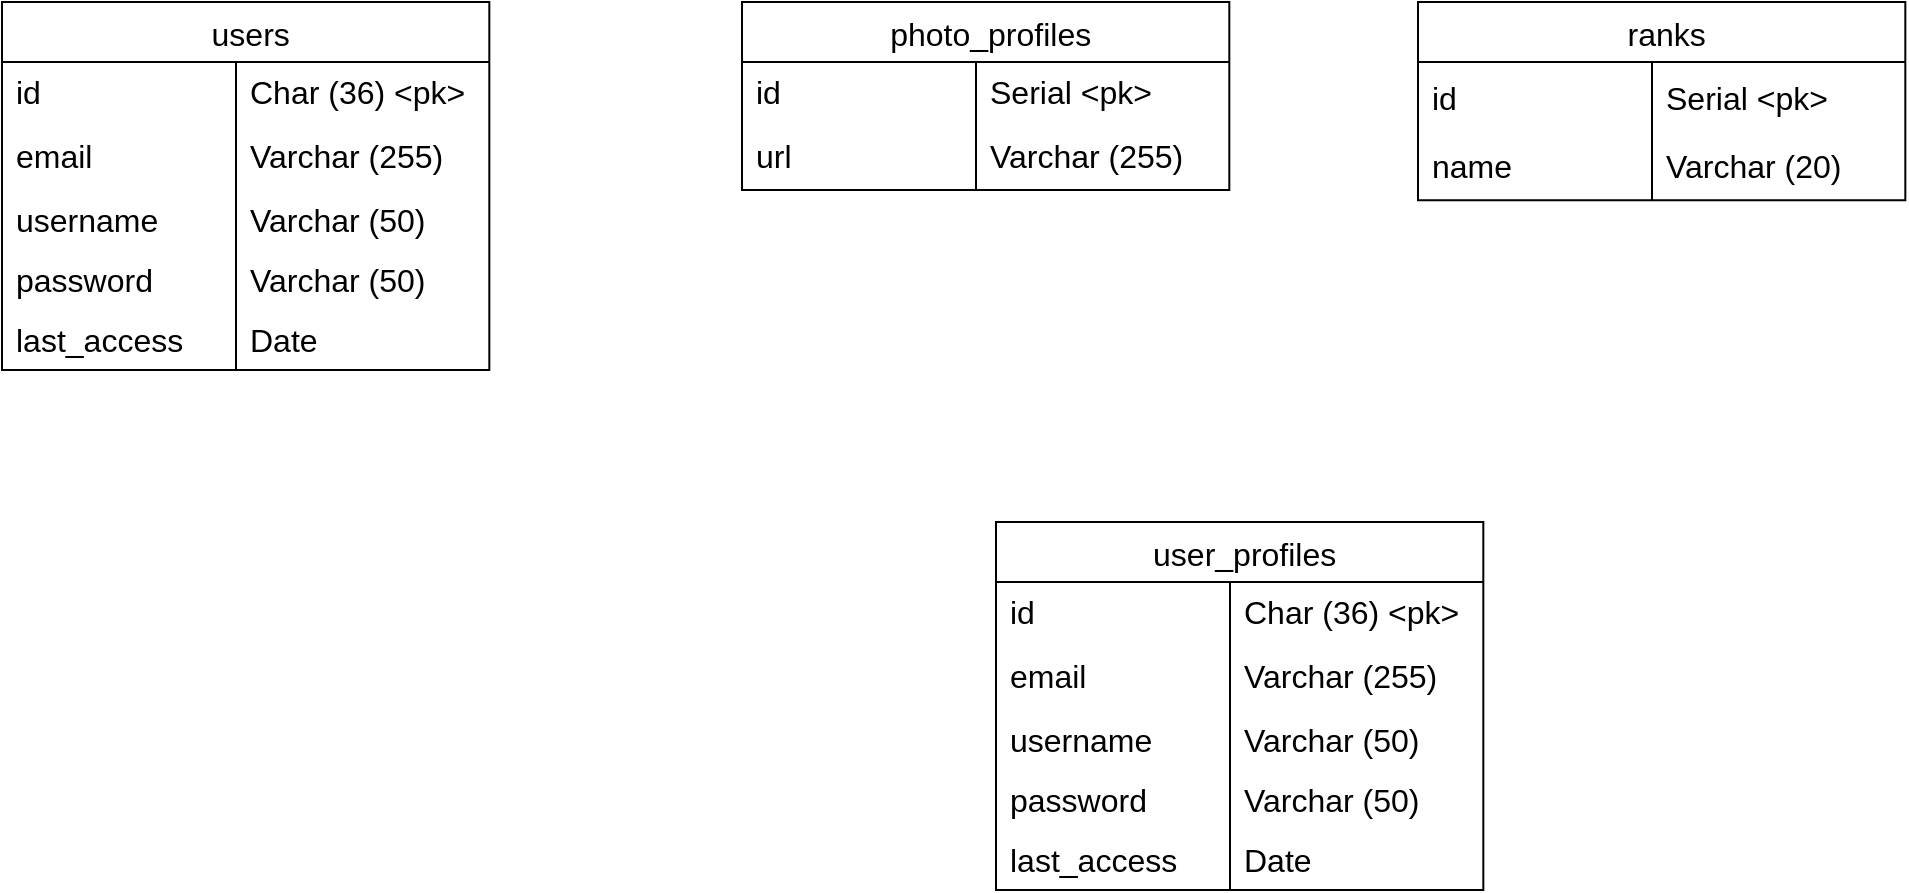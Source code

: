 <mxfile version="24.6.1" type="device">
  <diagram name="Page-1" id="7Mqfg_bxXqhWX72KI_2e">
    <mxGraphModel dx="563" dy="539" grid="0" gridSize="10" guides="1" tooltips="1" connect="1" arrows="1" fold="1" page="0" pageScale="1" pageWidth="850" pageHeight="1100" math="0" shadow="0">
      <root>
        <mxCell id="0" />
        <mxCell id="1" parent="0" />
        <mxCell id="OVSGyhTKLnl2VsEcJ1_h-14" value="users" style="shape=table;startSize=30;container=1;collapsible=0;childLayout=tableLayout;fixedRows=1;rowLines=0;fontStyle=0;strokeColor=default;fontSize=16;align=center;verticalAlign=middle;spacingLeft=5;" vertex="1" parent="1">
          <mxGeometry x="1042" y="511" width="243.658" height="184" as="geometry" />
        </mxCell>
        <mxCell id="OVSGyhTKLnl2VsEcJ1_h-15" value="" style="shape=tableRow;horizontal=0;startSize=0;swimlaneHead=0;swimlaneBody=0;top=0;left=0;bottom=0;right=0;collapsible=0;dropTarget=0;fillColor=none;points=[[0,0.5],[1,0.5]];portConstraint=eastwest;strokeColor=inherit;fontSize=16;align=left;verticalAlign=middle;spacingLeft=5;" vertex="1" parent="OVSGyhTKLnl2VsEcJ1_h-14">
          <mxGeometry y="30" width="243.658" height="30" as="geometry" />
        </mxCell>
        <mxCell id="OVSGyhTKLnl2VsEcJ1_h-16" value="id" style="shape=partialRectangle;html=1;whiteSpace=wrap;connectable=0;fillColor=none;top=0;left=0;bottom=0;right=0;overflow=hidden;pointerEvents=1;strokeColor=inherit;fontSize=16;align=left;verticalAlign=middle;spacingLeft=5;" vertex="1" parent="OVSGyhTKLnl2VsEcJ1_h-15">
          <mxGeometry width="117" height="30" as="geometry">
            <mxRectangle width="117" height="30" as="alternateBounds" />
          </mxGeometry>
        </mxCell>
        <mxCell id="OVSGyhTKLnl2VsEcJ1_h-17" value="Char (36) &amp;lt;pk&amp;gt;" style="shape=partialRectangle;html=1;whiteSpace=wrap;connectable=0;fillColor=none;top=0;left=0;bottom=0;right=0;align=left;spacingLeft=5;overflow=hidden;strokeColor=inherit;fontSize=16;verticalAlign=middle;" vertex="1" parent="OVSGyhTKLnl2VsEcJ1_h-15">
          <mxGeometry x="117" width="127" height="30" as="geometry">
            <mxRectangle width="127" height="30" as="alternateBounds" />
          </mxGeometry>
        </mxCell>
        <mxCell id="OVSGyhTKLnl2VsEcJ1_h-18" value="" style="shape=tableRow;horizontal=0;startSize=0;swimlaneHead=0;swimlaneBody=0;top=0;left=0;bottom=0;right=0;collapsible=0;dropTarget=0;fillColor=none;points=[[0,0.5],[1,0.5]];portConstraint=eastwest;strokeColor=inherit;fontSize=16;align=left;verticalAlign=middle;spacingLeft=5;" vertex="1" parent="OVSGyhTKLnl2VsEcJ1_h-14">
          <mxGeometry y="60" width="243.658" height="34" as="geometry" />
        </mxCell>
        <mxCell id="OVSGyhTKLnl2VsEcJ1_h-19" value="email" style="shape=partialRectangle;html=1;whiteSpace=wrap;connectable=0;fillColor=none;top=0;left=0;bottom=0;right=0;overflow=hidden;strokeColor=inherit;fontSize=16;align=left;verticalAlign=middle;spacingLeft=5;" vertex="1" parent="OVSGyhTKLnl2VsEcJ1_h-18">
          <mxGeometry width="117" height="34" as="geometry">
            <mxRectangle width="117" height="34" as="alternateBounds" />
          </mxGeometry>
        </mxCell>
        <mxCell id="OVSGyhTKLnl2VsEcJ1_h-20" value="Varchar (255)" style="shape=partialRectangle;html=1;whiteSpace=wrap;connectable=0;fillColor=none;top=0;left=0;bottom=0;right=0;align=left;spacingLeft=5;overflow=hidden;strokeColor=inherit;fontSize=16;verticalAlign=middle;" vertex="1" parent="OVSGyhTKLnl2VsEcJ1_h-18">
          <mxGeometry x="117" width="127" height="34" as="geometry">
            <mxRectangle width="127" height="34" as="alternateBounds" />
          </mxGeometry>
        </mxCell>
        <mxCell id="OVSGyhTKLnl2VsEcJ1_h-21" value="" style="shape=tableRow;horizontal=0;startSize=0;swimlaneHead=0;swimlaneBody=0;top=0;left=0;bottom=0;right=0;collapsible=0;dropTarget=0;fillColor=none;points=[[0,0.5],[1,0.5]];portConstraint=eastwest;strokeColor=inherit;fontSize=16;align=left;verticalAlign=middle;spacingLeft=5;" vertex="1" parent="OVSGyhTKLnl2VsEcJ1_h-14">
          <mxGeometry y="94" width="243.658" height="30" as="geometry" />
        </mxCell>
        <mxCell id="OVSGyhTKLnl2VsEcJ1_h-22" value="username" style="shape=partialRectangle;html=1;whiteSpace=wrap;connectable=0;fillColor=none;top=0;left=0;bottom=0;right=0;overflow=hidden;strokeColor=inherit;fontSize=16;align=left;verticalAlign=middle;spacingLeft=5;" vertex="1" parent="OVSGyhTKLnl2VsEcJ1_h-21">
          <mxGeometry width="117" height="30" as="geometry">
            <mxRectangle width="117" height="30" as="alternateBounds" />
          </mxGeometry>
        </mxCell>
        <mxCell id="OVSGyhTKLnl2VsEcJ1_h-23" value="Varchar (50)" style="shape=partialRectangle;html=1;whiteSpace=wrap;connectable=0;fillColor=none;top=0;left=0;bottom=0;right=0;align=left;spacingLeft=5;overflow=hidden;strokeColor=inherit;fontSize=16;verticalAlign=middle;" vertex="1" parent="OVSGyhTKLnl2VsEcJ1_h-21">
          <mxGeometry x="117" width="127" height="30" as="geometry">
            <mxRectangle width="127" height="30" as="alternateBounds" />
          </mxGeometry>
        </mxCell>
        <mxCell id="OVSGyhTKLnl2VsEcJ1_h-33" style="shape=tableRow;horizontal=0;startSize=0;swimlaneHead=0;swimlaneBody=0;top=0;left=0;bottom=0;right=0;collapsible=0;dropTarget=0;fillColor=none;points=[[0,0.5],[1,0.5]];portConstraint=eastwest;strokeColor=inherit;fontSize=16;align=left;verticalAlign=middle;spacingLeft=5;" vertex="1" parent="OVSGyhTKLnl2VsEcJ1_h-14">
          <mxGeometry y="124" width="243.658" height="30" as="geometry" />
        </mxCell>
        <mxCell id="OVSGyhTKLnl2VsEcJ1_h-34" value="password" style="shape=partialRectangle;html=1;whiteSpace=wrap;connectable=0;fillColor=none;top=0;left=0;bottom=0;right=0;overflow=hidden;strokeColor=inherit;fontSize=16;align=left;verticalAlign=middle;spacingLeft=5;" vertex="1" parent="OVSGyhTKLnl2VsEcJ1_h-33">
          <mxGeometry width="117" height="30" as="geometry">
            <mxRectangle width="117" height="30" as="alternateBounds" />
          </mxGeometry>
        </mxCell>
        <mxCell id="OVSGyhTKLnl2VsEcJ1_h-35" value="Varchar (50)" style="shape=partialRectangle;html=1;whiteSpace=wrap;connectable=0;fillColor=none;top=0;left=0;bottom=0;right=0;align=left;spacingLeft=5;overflow=hidden;strokeColor=inherit;fontSize=16;verticalAlign=middle;" vertex="1" parent="OVSGyhTKLnl2VsEcJ1_h-33">
          <mxGeometry x="117" width="127" height="30" as="geometry">
            <mxRectangle width="127" height="30" as="alternateBounds" />
          </mxGeometry>
        </mxCell>
        <mxCell id="OVSGyhTKLnl2VsEcJ1_h-36" style="shape=tableRow;horizontal=0;startSize=0;swimlaneHead=0;swimlaneBody=0;top=0;left=0;bottom=0;right=0;collapsible=0;dropTarget=0;fillColor=none;points=[[0,0.5],[1,0.5]];portConstraint=eastwest;strokeColor=inherit;fontSize=16;align=left;verticalAlign=middle;spacingLeft=5;" vertex="1" parent="OVSGyhTKLnl2VsEcJ1_h-14">
          <mxGeometry y="154" width="243.658" height="30" as="geometry" />
        </mxCell>
        <mxCell id="OVSGyhTKLnl2VsEcJ1_h-37" value="last_access" style="shape=partialRectangle;html=1;whiteSpace=wrap;connectable=0;fillColor=none;top=0;left=0;bottom=0;right=0;overflow=hidden;strokeColor=inherit;fontSize=16;align=left;verticalAlign=middle;spacingLeft=5;" vertex="1" parent="OVSGyhTKLnl2VsEcJ1_h-36">
          <mxGeometry width="117" height="30" as="geometry">
            <mxRectangle width="117" height="30" as="alternateBounds" />
          </mxGeometry>
        </mxCell>
        <mxCell id="OVSGyhTKLnl2VsEcJ1_h-38" value="Date" style="shape=partialRectangle;html=1;whiteSpace=wrap;connectable=0;fillColor=none;top=0;left=0;bottom=0;right=0;align=left;spacingLeft=5;overflow=hidden;strokeColor=inherit;fontSize=16;verticalAlign=middle;" vertex="1" parent="OVSGyhTKLnl2VsEcJ1_h-36">
          <mxGeometry x="117" width="127" height="30" as="geometry">
            <mxRectangle width="127" height="30" as="alternateBounds" />
          </mxGeometry>
        </mxCell>
        <mxCell id="OVSGyhTKLnl2VsEcJ1_h-39" value="photo_profiles" style="shape=table;startSize=30;container=1;collapsible=0;childLayout=tableLayout;fixedRows=1;rowLines=0;fontStyle=0;strokeColor=default;fontSize=16;align=center;verticalAlign=middle;spacingLeft=5;" vertex="1" parent="1">
          <mxGeometry x="1412" y="511" width="243.658" height="94" as="geometry" />
        </mxCell>
        <mxCell id="OVSGyhTKLnl2VsEcJ1_h-40" value="" style="shape=tableRow;horizontal=0;startSize=0;swimlaneHead=0;swimlaneBody=0;top=0;left=0;bottom=0;right=0;collapsible=0;dropTarget=0;fillColor=none;points=[[0,0.5],[1,0.5]];portConstraint=eastwest;strokeColor=inherit;fontSize=16;align=left;verticalAlign=middle;spacingLeft=5;" vertex="1" parent="OVSGyhTKLnl2VsEcJ1_h-39">
          <mxGeometry y="30" width="243.658" height="30" as="geometry" />
        </mxCell>
        <mxCell id="OVSGyhTKLnl2VsEcJ1_h-41" value="id" style="shape=partialRectangle;html=1;whiteSpace=wrap;connectable=0;fillColor=none;top=0;left=0;bottom=0;right=0;overflow=hidden;pointerEvents=1;strokeColor=inherit;fontSize=16;align=left;verticalAlign=middle;spacingLeft=5;" vertex="1" parent="OVSGyhTKLnl2VsEcJ1_h-40">
          <mxGeometry width="117" height="30" as="geometry">
            <mxRectangle width="117" height="30" as="alternateBounds" />
          </mxGeometry>
        </mxCell>
        <mxCell id="OVSGyhTKLnl2VsEcJ1_h-42" value="Serial &amp;lt;pk&amp;gt;" style="shape=partialRectangle;html=1;whiteSpace=wrap;connectable=0;fillColor=none;top=0;left=0;bottom=0;right=0;align=left;spacingLeft=5;overflow=hidden;strokeColor=inherit;fontSize=16;verticalAlign=middle;" vertex="1" parent="OVSGyhTKLnl2VsEcJ1_h-40">
          <mxGeometry x="117" width="127" height="30" as="geometry">
            <mxRectangle width="127" height="30" as="alternateBounds" />
          </mxGeometry>
        </mxCell>
        <mxCell id="OVSGyhTKLnl2VsEcJ1_h-43" value="" style="shape=tableRow;horizontal=0;startSize=0;swimlaneHead=0;swimlaneBody=0;top=0;left=0;bottom=0;right=0;collapsible=0;dropTarget=0;fillColor=none;points=[[0,0.5],[1,0.5]];portConstraint=eastwest;strokeColor=inherit;fontSize=16;align=left;verticalAlign=middle;spacingLeft=5;" vertex="1" parent="OVSGyhTKLnl2VsEcJ1_h-39">
          <mxGeometry y="60" width="243.658" height="34" as="geometry" />
        </mxCell>
        <mxCell id="OVSGyhTKLnl2VsEcJ1_h-44" value="url" style="shape=partialRectangle;html=1;whiteSpace=wrap;connectable=0;fillColor=none;top=0;left=0;bottom=0;right=0;overflow=hidden;strokeColor=inherit;fontSize=16;align=left;verticalAlign=middle;spacingLeft=5;" vertex="1" parent="OVSGyhTKLnl2VsEcJ1_h-43">
          <mxGeometry width="117" height="34" as="geometry">
            <mxRectangle width="117" height="34" as="alternateBounds" />
          </mxGeometry>
        </mxCell>
        <mxCell id="OVSGyhTKLnl2VsEcJ1_h-45" value="Varchar (255)" style="shape=partialRectangle;html=1;whiteSpace=wrap;connectable=0;fillColor=none;top=0;left=0;bottom=0;right=0;align=left;spacingLeft=5;overflow=hidden;strokeColor=inherit;fontSize=16;verticalAlign=middle;" vertex="1" parent="OVSGyhTKLnl2VsEcJ1_h-43">
          <mxGeometry x="117" width="127" height="34" as="geometry">
            <mxRectangle width="127" height="34" as="alternateBounds" />
          </mxGeometry>
        </mxCell>
        <mxCell id="OVSGyhTKLnl2VsEcJ1_h-55" value="ranks" style="shape=table;startSize=30;container=1;collapsible=0;childLayout=tableLayout;fixedRows=1;rowLines=0;fontStyle=0;strokeColor=default;fontSize=16;align=center;verticalAlign=middle;spacingLeft=5;" vertex="1" parent="1">
          <mxGeometry x="1750" y="511" width="243.658" height="99.077" as="geometry" />
        </mxCell>
        <mxCell id="OVSGyhTKLnl2VsEcJ1_h-56" value="" style="shape=tableRow;horizontal=0;startSize=0;swimlaneHead=0;swimlaneBody=0;top=0;left=0;bottom=0;right=0;collapsible=0;dropTarget=0;fillColor=none;points=[[0,0.5],[1,0.5]];portConstraint=eastwest;strokeColor=inherit;fontSize=16;align=left;verticalAlign=middle;spacingLeft=5;" vertex="1" parent="OVSGyhTKLnl2VsEcJ1_h-55">
          <mxGeometry y="30" width="243.658" height="35" as="geometry" />
        </mxCell>
        <mxCell id="OVSGyhTKLnl2VsEcJ1_h-57" value="id" style="shape=partialRectangle;html=1;whiteSpace=wrap;connectable=0;fillColor=none;top=0;left=0;bottom=0;right=0;overflow=hidden;pointerEvents=1;strokeColor=inherit;fontSize=16;align=left;verticalAlign=middle;spacingLeft=5;" vertex="1" parent="OVSGyhTKLnl2VsEcJ1_h-56">
          <mxGeometry width="117" height="35" as="geometry">
            <mxRectangle width="117" height="35" as="alternateBounds" />
          </mxGeometry>
        </mxCell>
        <mxCell id="OVSGyhTKLnl2VsEcJ1_h-58" value="Serial &amp;lt;pk&amp;gt;" style="shape=partialRectangle;html=1;whiteSpace=wrap;connectable=0;fillColor=none;top=0;left=0;bottom=0;right=0;align=left;spacingLeft=5;overflow=hidden;strokeColor=inherit;fontSize=16;verticalAlign=middle;" vertex="1" parent="OVSGyhTKLnl2VsEcJ1_h-56">
          <mxGeometry x="117" width="127" height="35" as="geometry">
            <mxRectangle width="127" height="35" as="alternateBounds" />
          </mxGeometry>
        </mxCell>
        <mxCell id="OVSGyhTKLnl2VsEcJ1_h-59" value="" style="shape=tableRow;horizontal=0;startSize=0;swimlaneHead=0;swimlaneBody=0;top=0;left=0;bottom=0;right=0;collapsible=0;dropTarget=0;fillColor=none;points=[[0,0.5],[1,0.5]];portConstraint=eastwest;strokeColor=inherit;fontSize=16;align=left;verticalAlign=middle;spacingLeft=5;" vertex="1" parent="OVSGyhTKLnl2VsEcJ1_h-55">
          <mxGeometry y="65" width="243.658" height="34" as="geometry" />
        </mxCell>
        <mxCell id="OVSGyhTKLnl2VsEcJ1_h-60" value="name" style="shape=partialRectangle;html=1;whiteSpace=wrap;connectable=0;fillColor=none;top=0;left=0;bottom=0;right=0;overflow=hidden;strokeColor=inherit;fontSize=16;align=left;verticalAlign=middle;spacingLeft=5;" vertex="1" parent="OVSGyhTKLnl2VsEcJ1_h-59">
          <mxGeometry width="117" height="34" as="geometry">
            <mxRectangle width="117" height="34" as="alternateBounds" />
          </mxGeometry>
        </mxCell>
        <mxCell id="OVSGyhTKLnl2VsEcJ1_h-61" value="Varchar (20)" style="shape=partialRectangle;html=1;whiteSpace=wrap;connectable=0;fillColor=none;top=0;left=0;bottom=0;right=0;align=left;spacingLeft=5;overflow=hidden;strokeColor=inherit;fontSize=16;verticalAlign=middle;" vertex="1" parent="OVSGyhTKLnl2VsEcJ1_h-59">
          <mxGeometry x="117" width="127" height="34" as="geometry">
            <mxRectangle width="127" height="34" as="alternateBounds" />
          </mxGeometry>
        </mxCell>
        <mxCell id="OVSGyhTKLnl2VsEcJ1_h-62" value="user_profiles" style="shape=table;startSize=30;container=1;collapsible=0;childLayout=tableLayout;fixedRows=1;rowLines=0;fontStyle=0;strokeColor=default;fontSize=16;align=center;verticalAlign=middle;spacingLeft=5;" vertex="1" parent="1">
          <mxGeometry x="1539" y="771" width="243.658" height="184" as="geometry" />
        </mxCell>
        <mxCell id="OVSGyhTKLnl2VsEcJ1_h-63" value="" style="shape=tableRow;horizontal=0;startSize=0;swimlaneHead=0;swimlaneBody=0;top=0;left=0;bottom=0;right=0;collapsible=0;dropTarget=0;fillColor=none;points=[[0,0.5],[1,0.5]];portConstraint=eastwest;strokeColor=inherit;fontSize=16;align=left;verticalAlign=middle;spacingLeft=5;" vertex="1" parent="OVSGyhTKLnl2VsEcJ1_h-62">
          <mxGeometry y="30" width="243.658" height="30" as="geometry" />
        </mxCell>
        <mxCell id="OVSGyhTKLnl2VsEcJ1_h-64" value="id" style="shape=partialRectangle;html=1;whiteSpace=wrap;connectable=0;fillColor=none;top=0;left=0;bottom=0;right=0;overflow=hidden;pointerEvents=1;strokeColor=inherit;fontSize=16;align=left;verticalAlign=middle;spacingLeft=5;" vertex="1" parent="OVSGyhTKLnl2VsEcJ1_h-63">
          <mxGeometry width="117" height="30" as="geometry">
            <mxRectangle width="117" height="30" as="alternateBounds" />
          </mxGeometry>
        </mxCell>
        <mxCell id="OVSGyhTKLnl2VsEcJ1_h-65" value="Char (36) &amp;lt;pk&amp;gt;" style="shape=partialRectangle;html=1;whiteSpace=wrap;connectable=0;fillColor=none;top=0;left=0;bottom=0;right=0;align=left;spacingLeft=5;overflow=hidden;strokeColor=inherit;fontSize=16;verticalAlign=middle;" vertex="1" parent="OVSGyhTKLnl2VsEcJ1_h-63">
          <mxGeometry x="117" width="127" height="30" as="geometry">
            <mxRectangle width="127" height="30" as="alternateBounds" />
          </mxGeometry>
        </mxCell>
        <mxCell id="OVSGyhTKLnl2VsEcJ1_h-66" value="" style="shape=tableRow;horizontal=0;startSize=0;swimlaneHead=0;swimlaneBody=0;top=0;left=0;bottom=0;right=0;collapsible=0;dropTarget=0;fillColor=none;points=[[0,0.5],[1,0.5]];portConstraint=eastwest;strokeColor=inherit;fontSize=16;align=left;verticalAlign=middle;spacingLeft=5;" vertex="1" parent="OVSGyhTKLnl2VsEcJ1_h-62">
          <mxGeometry y="60" width="243.658" height="34" as="geometry" />
        </mxCell>
        <mxCell id="OVSGyhTKLnl2VsEcJ1_h-67" value="email" style="shape=partialRectangle;html=1;whiteSpace=wrap;connectable=0;fillColor=none;top=0;left=0;bottom=0;right=0;overflow=hidden;strokeColor=inherit;fontSize=16;align=left;verticalAlign=middle;spacingLeft=5;" vertex="1" parent="OVSGyhTKLnl2VsEcJ1_h-66">
          <mxGeometry width="117" height="34" as="geometry">
            <mxRectangle width="117" height="34" as="alternateBounds" />
          </mxGeometry>
        </mxCell>
        <mxCell id="OVSGyhTKLnl2VsEcJ1_h-68" value="Varchar (255)" style="shape=partialRectangle;html=1;whiteSpace=wrap;connectable=0;fillColor=none;top=0;left=0;bottom=0;right=0;align=left;spacingLeft=5;overflow=hidden;strokeColor=inherit;fontSize=16;verticalAlign=middle;" vertex="1" parent="OVSGyhTKLnl2VsEcJ1_h-66">
          <mxGeometry x="117" width="127" height="34" as="geometry">
            <mxRectangle width="127" height="34" as="alternateBounds" />
          </mxGeometry>
        </mxCell>
        <mxCell id="OVSGyhTKLnl2VsEcJ1_h-69" value="" style="shape=tableRow;horizontal=0;startSize=0;swimlaneHead=0;swimlaneBody=0;top=0;left=0;bottom=0;right=0;collapsible=0;dropTarget=0;fillColor=none;points=[[0,0.5],[1,0.5]];portConstraint=eastwest;strokeColor=inherit;fontSize=16;align=left;verticalAlign=middle;spacingLeft=5;" vertex="1" parent="OVSGyhTKLnl2VsEcJ1_h-62">
          <mxGeometry y="94" width="243.658" height="30" as="geometry" />
        </mxCell>
        <mxCell id="OVSGyhTKLnl2VsEcJ1_h-70" value="username" style="shape=partialRectangle;html=1;whiteSpace=wrap;connectable=0;fillColor=none;top=0;left=0;bottom=0;right=0;overflow=hidden;strokeColor=inherit;fontSize=16;align=left;verticalAlign=middle;spacingLeft=5;" vertex="1" parent="OVSGyhTKLnl2VsEcJ1_h-69">
          <mxGeometry width="117" height="30" as="geometry">
            <mxRectangle width="117" height="30" as="alternateBounds" />
          </mxGeometry>
        </mxCell>
        <mxCell id="OVSGyhTKLnl2VsEcJ1_h-71" value="Varchar (50)" style="shape=partialRectangle;html=1;whiteSpace=wrap;connectable=0;fillColor=none;top=0;left=0;bottom=0;right=0;align=left;spacingLeft=5;overflow=hidden;strokeColor=inherit;fontSize=16;verticalAlign=middle;" vertex="1" parent="OVSGyhTKLnl2VsEcJ1_h-69">
          <mxGeometry x="117" width="127" height="30" as="geometry">
            <mxRectangle width="127" height="30" as="alternateBounds" />
          </mxGeometry>
        </mxCell>
        <mxCell id="OVSGyhTKLnl2VsEcJ1_h-72" style="shape=tableRow;horizontal=0;startSize=0;swimlaneHead=0;swimlaneBody=0;top=0;left=0;bottom=0;right=0;collapsible=0;dropTarget=0;fillColor=none;points=[[0,0.5],[1,0.5]];portConstraint=eastwest;strokeColor=inherit;fontSize=16;align=left;verticalAlign=middle;spacingLeft=5;" vertex="1" parent="OVSGyhTKLnl2VsEcJ1_h-62">
          <mxGeometry y="124" width="243.658" height="30" as="geometry" />
        </mxCell>
        <mxCell id="OVSGyhTKLnl2VsEcJ1_h-73" value="password" style="shape=partialRectangle;html=1;whiteSpace=wrap;connectable=0;fillColor=none;top=0;left=0;bottom=0;right=0;overflow=hidden;strokeColor=inherit;fontSize=16;align=left;verticalAlign=middle;spacingLeft=5;" vertex="1" parent="OVSGyhTKLnl2VsEcJ1_h-72">
          <mxGeometry width="117" height="30" as="geometry">
            <mxRectangle width="117" height="30" as="alternateBounds" />
          </mxGeometry>
        </mxCell>
        <mxCell id="OVSGyhTKLnl2VsEcJ1_h-74" value="Varchar (50)" style="shape=partialRectangle;html=1;whiteSpace=wrap;connectable=0;fillColor=none;top=0;left=0;bottom=0;right=0;align=left;spacingLeft=5;overflow=hidden;strokeColor=inherit;fontSize=16;verticalAlign=middle;" vertex="1" parent="OVSGyhTKLnl2VsEcJ1_h-72">
          <mxGeometry x="117" width="127" height="30" as="geometry">
            <mxRectangle width="127" height="30" as="alternateBounds" />
          </mxGeometry>
        </mxCell>
        <mxCell id="OVSGyhTKLnl2VsEcJ1_h-75" style="shape=tableRow;horizontal=0;startSize=0;swimlaneHead=0;swimlaneBody=0;top=0;left=0;bottom=0;right=0;collapsible=0;dropTarget=0;fillColor=none;points=[[0,0.5],[1,0.5]];portConstraint=eastwest;strokeColor=inherit;fontSize=16;align=left;verticalAlign=middle;spacingLeft=5;" vertex="1" parent="OVSGyhTKLnl2VsEcJ1_h-62">
          <mxGeometry y="154" width="243.658" height="30" as="geometry" />
        </mxCell>
        <mxCell id="OVSGyhTKLnl2VsEcJ1_h-76" value="last_access" style="shape=partialRectangle;html=1;whiteSpace=wrap;connectable=0;fillColor=none;top=0;left=0;bottom=0;right=0;overflow=hidden;strokeColor=inherit;fontSize=16;align=left;verticalAlign=middle;spacingLeft=5;" vertex="1" parent="OVSGyhTKLnl2VsEcJ1_h-75">
          <mxGeometry width="117" height="30" as="geometry">
            <mxRectangle width="117" height="30" as="alternateBounds" />
          </mxGeometry>
        </mxCell>
        <mxCell id="OVSGyhTKLnl2VsEcJ1_h-77" value="Date" style="shape=partialRectangle;html=1;whiteSpace=wrap;connectable=0;fillColor=none;top=0;left=0;bottom=0;right=0;align=left;spacingLeft=5;overflow=hidden;strokeColor=inherit;fontSize=16;verticalAlign=middle;" vertex="1" parent="OVSGyhTKLnl2VsEcJ1_h-75">
          <mxGeometry x="117" width="127" height="30" as="geometry">
            <mxRectangle width="127" height="30" as="alternateBounds" />
          </mxGeometry>
        </mxCell>
      </root>
    </mxGraphModel>
  </diagram>
</mxfile>
